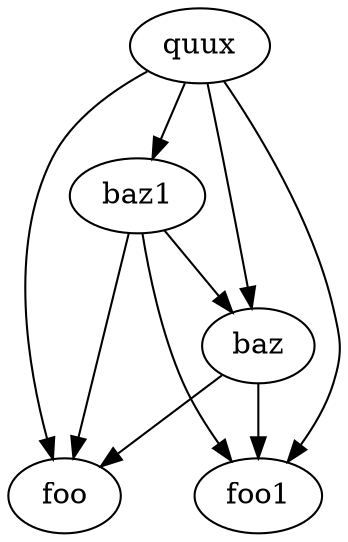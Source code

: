 digraph G {
baz -> foo
baz -> foo1
baz1 -> foo
baz1 -> foo1
baz1 -> baz
quux -> foo
quux -> foo1
quux -> baz
quux -> baz1
}
